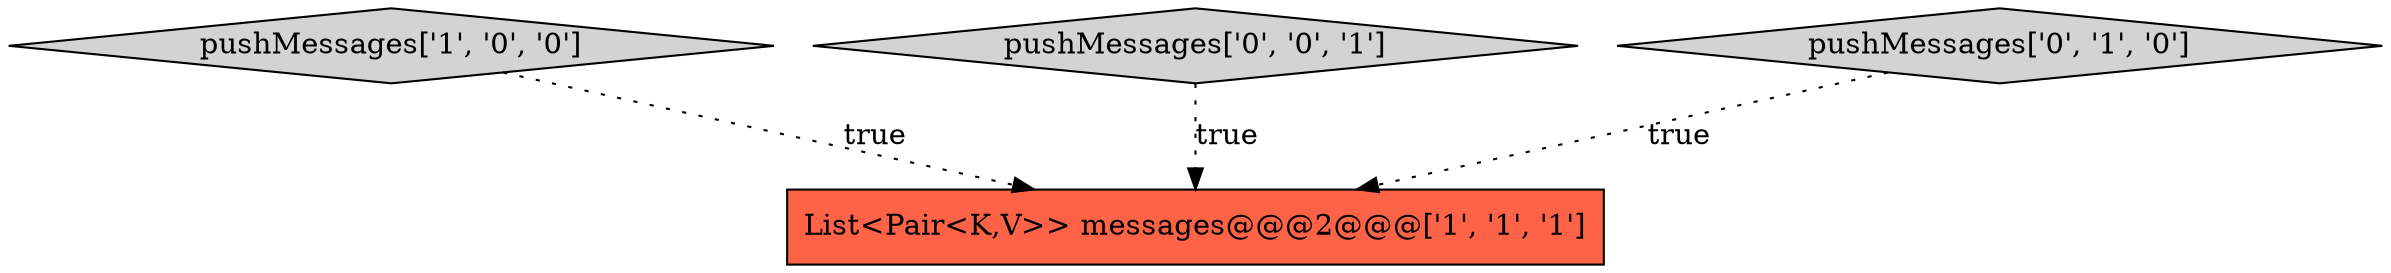 digraph {
1 [style = filled, label = "pushMessages['1', '0', '0']", fillcolor = lightgray, shape = diamond image = "AAA0AAABBB1BBB"];
0 [style = filled, label = "List<Pair<K,V>> messages@@@2@@@['1', '1', '1']", fillcolor = tomato, shape = box image = "AAA0AAABBB1BBB"];
3 [style = filled, label = "pushMessages['0', '0', '1']", fillcolor = lightgray, shape = diamond image = "AAA0AAABBB3BBB"];
2 [style = filled, label = "pushMessages['0', '1', '0']", fillcolor = lightgray, shape = diamond image = "AAA0AAABBB2BBB"];
2->0 [style = dotted, label="true"];
3->0 [style = dotted, label="true"];
1->0 [style = dotted, label="true"];
}
